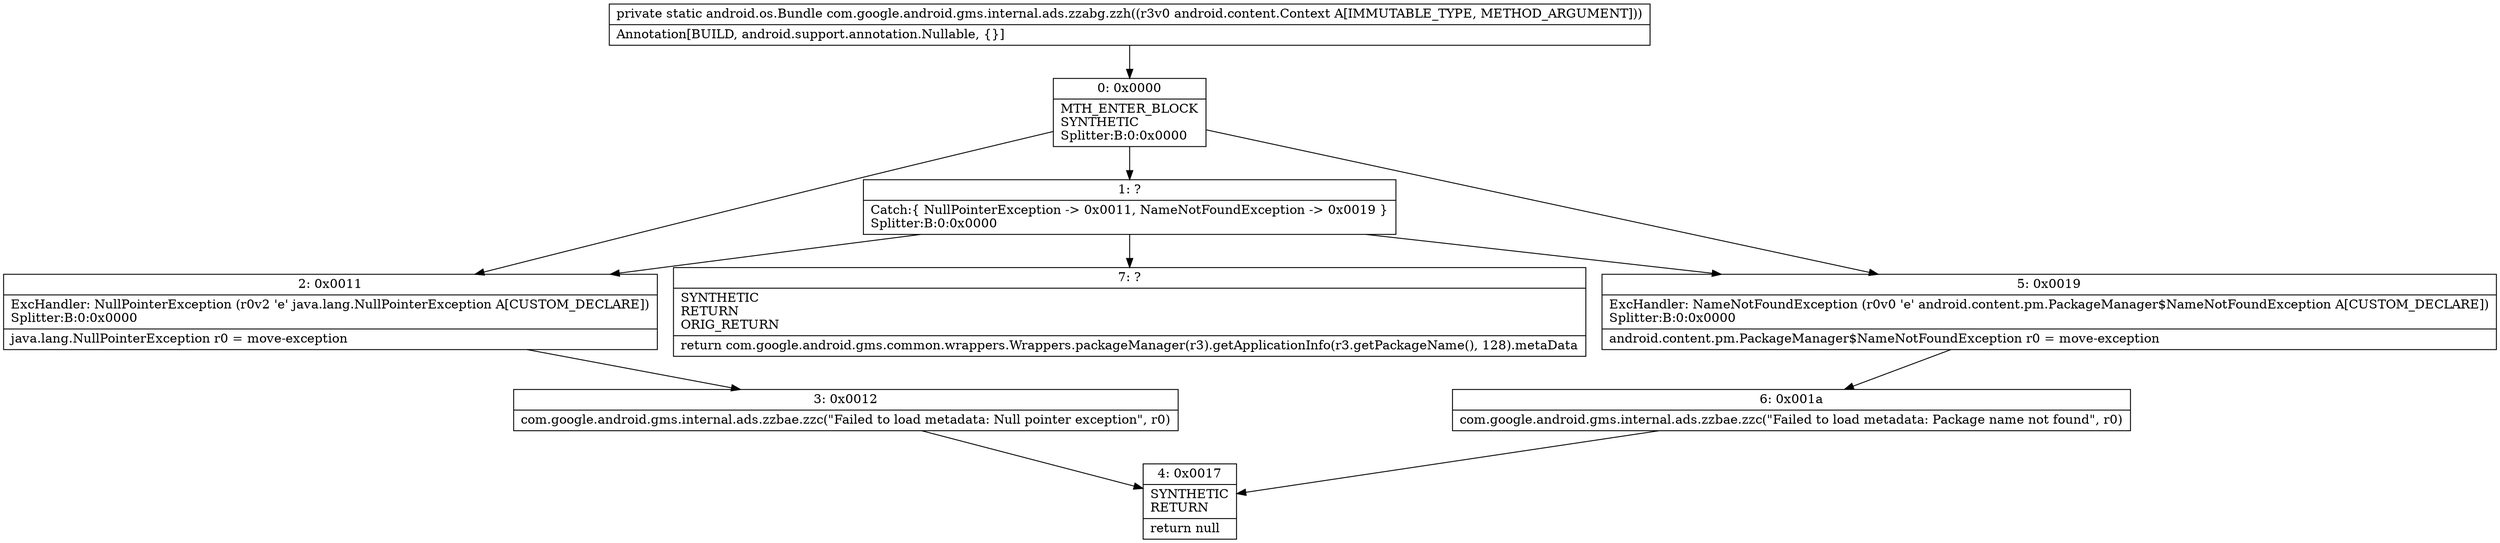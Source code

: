 digraph "CFG forcom.google.android.gms.internal.ads.zzabg.zzh(Landroid\/content\/Context;)Landroid\/os\/Bundle;" {
Node_0 [shape=record,label="{0\:\ 0x0000|MTH_ENTER_BLOCK\lSYNTHETIC\lSplitter:B:0:0x0000\l}"];
Node_1 [shape=record,label="{1\:\ ?|Catch:\{ NullPointerException \-\> 0x0011, NameNotFoundException \-\> 0x0019 \}\lSplitter:B:0:0x0000\l}"];
Node_2 [shape=record,label="{2\:\ 0x0011|ExcHandler: NullPointerException (r0v2 'e' java.lang.NullPointerException A[CUSTOM_DECLARE])\lSplitter:B:0:0x0000\l|java.lang.NullPointerException r0 = move\-exception\l}"];
Node_3 [shape=record,label="{3\:\ 0x0012|com.google.android.gms.internal.ads.zzbae.zzc(\"Failed to load metadata: Null pointer exception\", r0)\l}"];
Node_4 [shape=record,label="{4\:\ 0x0017|SYNTHETIC\lRETURN\l|return null\l}"];
Node_5 [shape=record,label="{5\:\ 0x0019|ExcHandler: NameNotFoundException (r0v0 'e' android.content.pm.PackageManager$NameNotFoundException A[CUSTOM_DECLARE])\lSplitter:B:0:0x0000\l|android.content.pm.PackageManager$NameNotFoundException r0 = move\-exception\l}"];
Node_6 [shape=record,label="{6\:\ 0x001a|com.google.android.gms.internal.ads.zzbae.zzc(\"Failed to load metadata: Package name not found\", r0)\l}"];
Node_7 [shape=record,label="{7\:\ ?|SYNTHETIC\lRETURN\lORIG_RETURN\l|return com.google.android.gms.common.wrappers.Wrappers.packageManager(r3).getApplicationInfo(r3.getPackageName(), 128).metaData\l}"];
MethodNode[shape=record,label="{private static android.os.Bundle com.google.android.gms.internal.ads.zzabg.zzh((r3v0 android.content.Context A[IMMUTABLE_TYPE, METHOD_ARGUMENT]))  | Annotation[BUILD, android.support.annotation.Nullable, \{\}]\l}"];
MethodNode -> Node_0;
Node_0 -> Node_1;
Node_0 -> Node_2;
Node_0 -> Node_5;
Node_1 -> Node_2;
Node_1 -> Node_5;
Node_1 -> Node_7;
Node_2 -> Node_3;
Node_3 -> Node_4;
Node_5 -> Node_6;
Node_6 -> Node_4;
}


